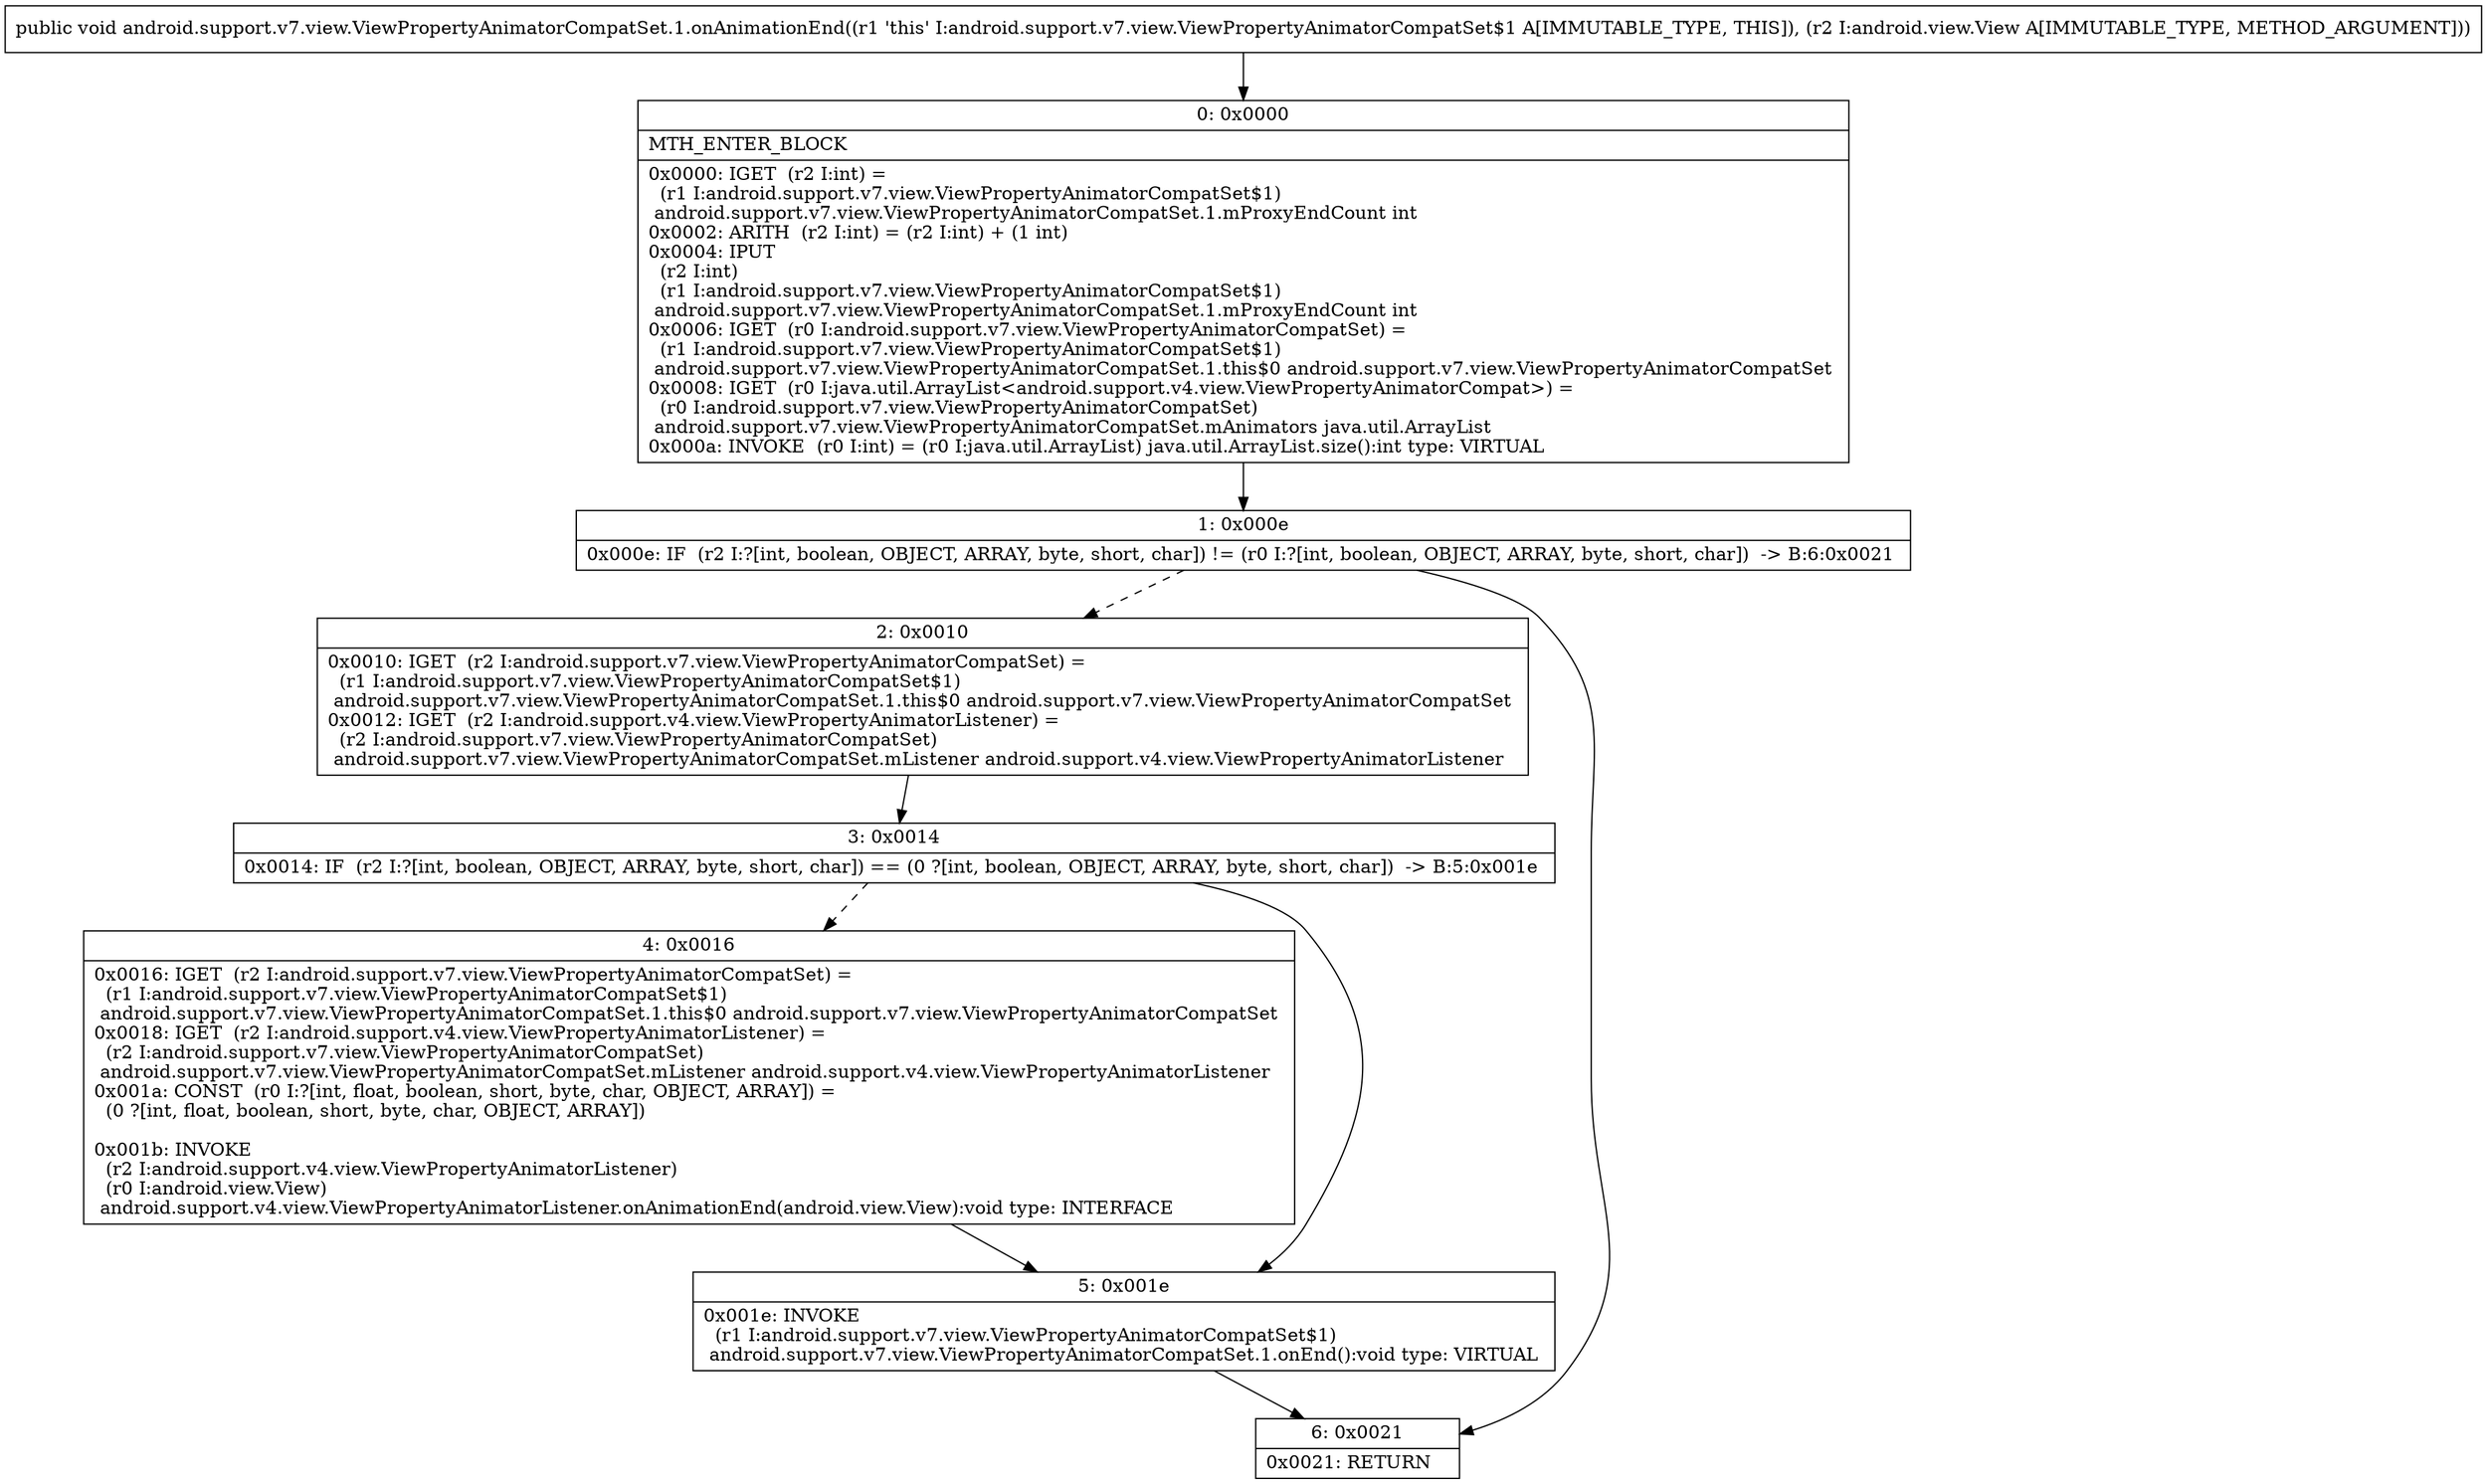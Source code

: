 digraph "CFG forandroid.support.v7.view.ViewPropertyAnimatorCompatSet.1.onAnimationEnd(Landroid\/view\/View;)V" {
Node_0 [shape=record,label="{0\:\ 0x0000|MTH_ENTER_BLOCK\l|0x0000: IGET  (r2 I:int) = \l  (r1 I:android.support.v7.view.ViewPropertyAnimatorCompatSet$1)\l android.support.v7.view.ViewPropertyAnimatorCompatSet.1.mProxyEndCount int \l0x0002: ARITH  (r2 I:int) = (r2 I:int) + (1 int) \l0x0004: IPUT  \l  (r2 I:int)\l  (r1 I:android.support.v7.view.ViewPropertyAnimatorCompatSet$1)\l android.support.v7.view.ViewPropertyAnimatorCompatSet.1.mProxyEndCount int \l0x0006: IGET  (r0 I:android.support.v7.view.ViewPropertyAnimatorCompatSet) = \l  (r1 I:android.support.v7.view.ViewPropertyAnimatorCompatSet$1)\l android.support.v7.view.ViewPropertyAnimatorCompatSet.1.this$0 android.support.v7.view.ViewPropertyAnimatorCompatSet \l0x0008: IGET  (r0 I:java.util.ArrayList\<android.support.v4.view.ViewPropertyAnimatorCompat\>) = \l  (r0 I:android.support.v7.view.ViewPropertyAnimatorCompatSet)\l android.support.v7.view.ViewPropertyAnimatorCompatSet.mAnimators java.util.ArrayList \l0x000a: INVOKE  (r0 I:int) = (r0 I:java.util.ArrayList) java.util.ArrayList.size():int type: VIRTUAL \l}"];
Node_1 [shape=record,label="{1\:\ 0x000e|0x000e: IF  (r2 I:?[int, boolean, OBJECT, ARRAY, byte, short, char]) != (r0 I:?[int, boolean, OBJECT, ARRAY, byte, short, char])  \-\> B:6:0x0021 \l}"];
Node_2 [shape=record,label="{2\:\ 0x0010|0x0010: IGET  (r2 I:android.support.v7.view.ViewPropertyAnimatorCompatSet) = \l  (r1 I:android.support.v7.view.ViewPropertyAnimatorCompatSet$1)\l android.support.v7.view.ViewPropertyAnimatorCompatSet.1.this$0 android.support.v7.view.ViewPropertyAnimatorCompatSet \l0x0012: IGET  (r2 I:android.support.v4.view.ViewPropertyAnimatorListener) = \l  (r2 I:android.support.v7.view.ViewPropertyAnimatorCompatSet)\l android.support.v7.view.ViewPropertyAnimatorCompatSet.mListener android.support.v4.view.ViewPropertyAnimatorListener \l}"];
Node_3 [shape=record,label="{3\:\ 0x0014|0x0014: IF  (r2 I:?[int, boolean, OBJECT, ARRAY, byte, short, char]) == (0 ?[int, boolean, OBJECT, ARRAY, byte, short, char])  \-\> B:5:0x001e \l}"];
Node_4 [shape=record,label="{4\:\ 0x0016|0x0016: IGET  (r2 I:android.support.v7.view.ViewPropertyAnimatorCompatSet) = \l  (r1 I:android.support.v7.view.ViewPropertyAnimatorCompatSet$1)\l android.support.v7.view.ViewPropertyAnimatorCompatSet.1.this$0 android.support.v7.view.ViewPropertyAnimatorCompatSet \l0x0018: IGET  (r2 I:android.support.v4.view.ViewPropertyAnimatorListener) = \l  (r2 I:android.support.v7.view.ViewPropertyAnimatorCompatSet)\l android.support.v7.view.ViewPropertyAnimatorCompatSet.mListener android.support.v4.view.ViewPropertyAnimatorListener \l0x001a: CONST  (r0 I:?[int, float, boolean, short, byte, char, OBJECT, ARRAY]) = \l  (0 ?[int, float, boolean, short, byte, char, OBJECT, ARRAY])\l \l0x001b: INVOKE  \l  (r2 I:android.support.v4.view.ViewPropertyAnimatorListener)\l  (r0 I:android.view.View)\l android.support.v4.view.ViewPropertyAnimatorListener.onAnimationEnd(android.view.View):void type: INTERFACE \l}"];
Node_5 [shape=record,label="{5\:\ 0x001e|0x001e: INVOKE  \l  (r1 I:android.support.v7.view.ViewPropertyAnimatorCompatSet$1)\l android.support.v7.view.ViewPropertyAnimatorCompatSet.1.onEnd():void type: VIRTUAL \l}"];
Node_6 [shape=record,label="{6\:\ 0x0021|0x0021: RETURN   \l}"];
MethodNode[shape=record,label="{public void android.support.v7.view.ViewPropertyAnimatorCompatSet.1.onAnimationEnd((r1 'this' I:android.support.v7.view.ViewPropertyAnimatorCompatSet$1 A[IMMUTABLE_TYPE, THIS]), (r2 I:android.view.View A[IMMUTABLE_TYPE, METHOD_ARGUMENT])) }"];
MethodNode -> Node_0;
Node_0 -> Node_1;
Node_1 -> Node_2[style=dashed];
Node_1 -> Node_6;
Node_2 -> Node_3;
Node_3 -> Node_4[style=dashed];
Node_3 -> Node_5;
Node_4 -> Node_5;
Node_5 -> Node_6;
}

